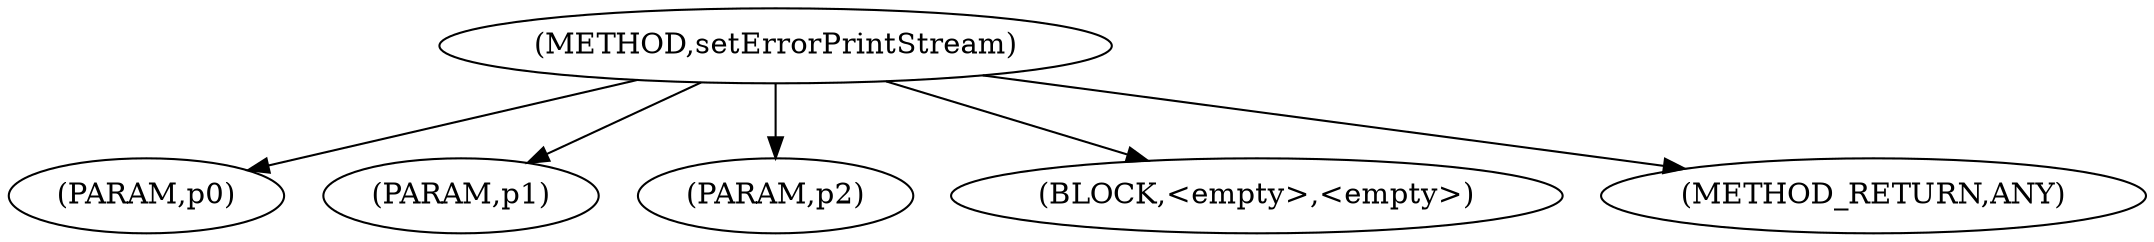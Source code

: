 digraph "setErrorPrintStream" {  
"2059" [label = <(METHOD,setErrorPrintStream)> ]
"2060" [label = <(PARAM,p0)> ]
"2061" [label = <(PARAM,p1)> ]
"2062" [label = <(PARAM,p2)> ]
"2063" [label = <(BLOCK,&lt;empty&gt;,&lt;empty&gt;)> ]
"2064" [label = <(METHOD_RETURN,ANY)> ]
  "2059" -> "2060" 
  "2059" -> "2061" 
  "2059" -> "2063" 
  "2059" -> "2062" 
  "2059" -> "2064" 
}
